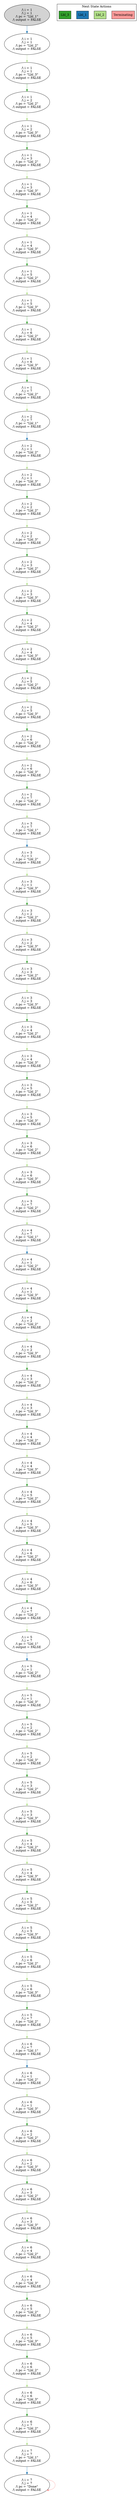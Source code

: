 strict digraph DiskGraph {
edge [colorscheme="paired12"]
nodesep=0.35;
subgraph cluster_graph {
color="white";
507718650282737392 [label="/\\ i = 1\n/\\ j = 1\n/\\ pc = \"Lbl_1\"\n/\\ output = FALSE",style = filled]
507718650282737392 -> -5938198932553839133 [label="",color="2",fontcolor="2"];
-5938198932553839133 [label="/\\ i = 1\n/\\ j = 1\n/\\ pc = \"Lbl_2\"\n/\\ output = FALSE"];
-5938198932553839133 -> 8310018812195399743 [label="",color="3",fontcolor="3"];
8310018812195399743 [label="/\\ i = 1\n/\\ j = 1\n/\\ pc = \"Lbl_3\"\n/\\ output = FALSE"];
8310018812195399743 -> -766314101224559271 [label="",color="4",fontcolor="4"];
-766314101224559271 [label="/\\ i = 1\n/\\ j = 2\n/\\ pc = \"Lbl_2\"\n/\\ output = FALSE"];
-766314101224559271 -> 3141780801039698053 [label="",color="3",fontcolor="3"];
3141780801039698053 [label="/\\ i = 1\n/\\ j = 2\n/\\ pc = \"Lbl_3\"\n/\\ output = FALSE"];
3141780801039698053 -> -4403327719882886449 [label="",color="4",fontcolor="4"];
-4403327719882886449 [label="/\\ i = 1\n/\\ j = 3\n/\\ pc = \"Lbl_2\"\n/\\ output = FALSE"];
-4403327719882886449 -> 2026731262835808019 [label="",color="3",fontcolor="3"];
2026731262835808019 [label="/\\ i = 1\n/\\ j = 3\n/\\ pc = \"Lbl_3\"\n/\\ output = FALSE"];
2026731262835808019 -> 4956225371942546477 [label="",color="4",fontcolor="4"];
4956225371942546477 [label="/\\ i = 1\n/\\ j = 4\n/\\ pc = \"Lbl_2\"\n/\\ output = FALSE"];
4956225371942546477 -> -7346403245698856463 [label="",color="3",fontcolor="3"];
-7346403245698856463 [label="/\\ i = 1\n/\\ j = 4\n/\\ pc = \"Lbl_3\"\n/\\ output = FALSE"];
-7346403245698856463 -> 8318624673872294843 [label="",color="4",fontcolor="4"];
8318624673872294843 [label="/\\ i = 1\n/\\ j = 5\n/\\ pc = \"Lbl_2\"\n/\\ output = FALSE"];
8318624673872294843 -> -5929577639595796889 [label="",color="3",fontcolor="3"];
-5929577639595796889 [label="/\\ i = 1\n/\\ j = 5\n/\\ pc = \"Lbl_3\"\n/\\ output = FALSE"];
-5929577639595796889 -> 3151244287691215617 [label="",color="4",fontcolor="4"];
3151244287691215617 [label="/\\ i = 1\n/\\ j = 6\n/\\ pc = \"Lbl_2\"\n/\\ output = FALSE"];
3151244287691215617 -> -756835190807038243 [label="",color="3",fontcolor="3"];
-756835190807038243 [label="/\\ i = 1\n/\\ j = 6\n/\\ pc = \"Lbl_3\"\n/\\ output = FALSE"];
-756835190807038243 -> 2018398085957061783 [label="",color="4",fontcolor="4"];
2018398085957061783 [label="/\\ i = 1\n/\\ j = 7\n/\\ pc = \"Lbl_2\"\n/\\ output = FALSE"];
2018398085957061783 -> 1989385463108242223 [label="",color="3",fontcolor="3"];
1989385463108242223 [label="/\\ i = 2\n/\\ j = 7\n/\\ pc = \"Lbl_1\"\n/\\ output = FALSE"];
1989385463108242223 -> 41300648097577288 [label="",color="2",fontcolor="2"];
41300648097577288 [label="/\\ i = 2\n/\\ j = 1\n/\\ pc = \"Lbl_2\"\n/\\ output = FALSE"];
41300648097577288 -> -2425501602163499884 [label="",color="3",fontcolor="3"];
-2425501602163499884 [label="/\\ i = 2\n/\\ j = 1\n/\\ pc = \"Lbl_3\"\n/\\ output = FALSE"];
-2425501602163499884 -> 6365974767257524722 [label="",color="4",fontcolor="4"];
6365974767257524722 [label="/\\ i = 2\n/\\ j = 2\n/\\ pc = \"Lbl_2\"\n/\\ output = FALSE"];
6365974767257524722 -> -8747074808606213074 [label="",color="3",fontcolor="3"];
-8747074808606213074 [label="/\\ i = 2\n/\\ j = 2\n/\\ pc = \"Lbl_3\"\n/\\ output = FALSE"];
-8747074808606213074 -> 8061938065375020644 [label="",color="4",fontcolor="4"];
8061938065375020644 [label="/\\ i = 2\n/\\ j = 3\n/\\ pc = \"Lbl_2\"\n/\\ output = FALSE"];
8061938065375020644 -> -5681967780637776968 [label="",color="3",fontcolor="3"];
-5681967780637776968 [label="/\\ i = 2\n/\\ j = 3\n/\\ pc = \"Lbl_3\"\n/\\ output = FALSE"];
-5681967780637776968 -> -1599356728775354234 [label="",color="4",fontcolor="4"];
-1599356728775354234 [label="/\\ i = 2\n/\\ j = 4\n/\\ pc = \"Lbl_2\"\n/\\ output = FALSE"];
-1599356728775354234 -> 3965885784452037978 [label="",color="3",fontcolor="3"];
3965885784452037978 [label="/\\ i = 2\n/\\ j = 4\n/\\ pc = \"Lbl_3\"\n/\\ output = FALSE"];
3965885784452037978 -> -2417223394422814960 [label="",color="4",fontcolor="4"];
-2417223394422814960 [label="/\\ i = 2\n/\\ j = 5\n/\\ pc = \"Lbl_2\"\n/\\ output = FALSE"];
-2417223394422814960 -> 49563499719041740 [label="",color="3",fontcolor="3"];
49563499719041740 [label="/\\ i = 2\n/\\ j = 5\n/\\ pc = \"Lbl_3\"\n/\\ output = FALSE"];
49563499719041740 -> -8737393619195959382 [label="",color="4",fontcolor="4"];
-8737393619195959382 [label="/\\ i = 2\n/\\ j = 6\n/\\ pc = \"Lbl_2\"\n/\\ output = FALSE"];
-8737393619195959382 -> 6375640595178799734 [label="",color="3",fontcolor="3"];
6375640595178799734 [label="/\\ i = 2\n/\\ j = 6\n/\\ pc = \"Lbl_3\"\n/\\ output = FALSE"];
6375640595178799734 -> -5690518660291774404 [label="",color="4",fontcolor="4"];
-5690518660291774404 [label="/\\ i = 2\n/\\ j = 7\n/\\ pc = \"Lbl_2\"\n/\\ output = FALSE"];
-5690518660291774404 -> -4046701252791413861 [label="",color="3",fontcolor="3"];
-4046701252791413861 [label="/\\ i = 3\n/\\ j = 7\n/\\ pc = \"Lbl_1\"\n/\\ output = FALSE"];
-4046701252791413861 -> -2531524818856009220 [label="",color="2",fontcolor="2"];
-2531524818856009220 [label="/\\ i = 3\n/\\ j = 1\n/\\ pc = \"Lbl_2\"\n/\\ output = FALSE"];
-2531524818856009220 -> 151554533984470048 [label="",color="3",fontcolor="3"];
151554533984470048 [label="/\\ i = 3\n/\\ j = 1\n/\\ pc = \"Lbl_3\"\n/\\ output = FALSE"];
151554533984470048 -> -8929246637941472954 [label="",color="4",fontcolor="4"];
-8929246637941472954 [label="/\\ i = 3\n/\\ j = 2\n/\\ pc = \"Lbl_2\"\n/\\ output = FALSE"];
-8929246637941472954 -> 6543915944024728730 [label="",color="3",fontcolor="3"];
6543915944024728730 [label="/\\ i = 3\n/\\ j = 2\n/\\ pc = \"Lbl_3\"\n/\\ output = FALSE"];
6543915944024728730 -> -5499655063763083568 [label="",color="4",fontcolor="4"];
-5499655063763083568 [label="/\\ i = 3\n/\\ j = 3\n/\\ pc = \"Lbl_2\"\n/\\ output = FALSE"];
-5499655063763083568 -> 7883856017694866188 [label="",color="3",fontcolor="3"];
7883856017694866188 [label="/\\ i = 3\n/\\ j = 3\n/\\ pc = \"Lbl_3\"\n/\\ output = FALSE"];
7883856017694866188 -> 3855499817319858226 [label="",color="4",fontcolor="4"];
3855499817319858226 [label="/\\ i = 3\n/\\ j = 4\n/\\ pc = \"Lbl_2\"\n/\\ output = FALSE"];
3855499817319858226 -> -1493746793436862994 [label="",color="3",fontcolor="3"];
-1493746793436862994 [label="/\\ i = 3\n/\\ j = 4\n/\\ pc = \"Lbl_3\"\n/\\ output = FALSE"];
-1493746793436862994 -> 160090053760245668 [label="",color="4",fontcolor="4"];
160090053760245668 [label="/\\ i = 3\n/\\ j = 5\n/\\ pc = \"Lbl_2\"\n/\\ output = FALSE"];
160090053760245668 -> -2522973934370030984 [label="",color="3",fontcolor="3"];
-2522973934370030984 [label="/\\ i = 3\n/\\ j = 5\n/\\ pc = \"Lbl_3\"\n/\\ output = FALSE"];
-2522973934370030984 -> 6553309086628626206 [label="",color="4",fontcolor="4"];
6553309086628626206 [label="/\\ i = 3\n/\\ j = 6\n/\\ pc = \"Lbl_2\"\n/\\ output = FALSE"];
6553309086628626206 -> -8919838142439580990 [label="",color="3",fontcolor="3"];
-8919838142439580990 [label="/\\ i = 3\n/\\ j = 6\n/\\ pc = \"Lbl_3\"\n/\\ output = FALSE"];
-8919838142439580990 -> 7875593169831354504 [label="",color="4",fontcolor="4"];
7875593169831354504 [label="/\\ i = 3\n/\\ j = 7\n/\\ pc = \"Lbl_2\"\n/\\ output = FALSE"];
7875593169831354504 -> -8628853281429405938 [label="",color="3",fontcolor="3"];
-8628853281429405938 [label="/\\ i = 4\n/\\ j = 7\n/\\ pc = \"Lbl_1\"\n/\\ output = FALSE"];
-8628853281429405938 -> -7833683236485968535 [label="",color="2",fontcolor="2"];
-7833683236485968535 [label="/\\ i = 4\n/\\ j = 1\n/\\ pc = \"Lbl_2\"\n/\\ output = FALSE"];
-7833683236485968535 -> 5588249179767728309 [label="",color="3",fontcolor="3"];
5588249179767728309 [label="/\\ i = 4\n/\\ j = 1\n/\\ pc = \"Lbl_3\"\n/\\ output = FALSE"];
5588249179767728309 -> -3781919282590962221 [label="",color="4",fontcolor="4"];
-3781919282590962221 [label="/\\ i = 4\n/\\ j = 2\n/\\ pc = \"Lbl_2\"\n/\\ output = FALSE"];
-3781919282590962221 -> 1533394238891952143 [label="",color="3",fontcolor="3"];
1533394238891952143 [label="/\\ i = 4\n/\\ j = 2\n/\\ pc = \"Lbl_3\"\n/\\ output = FALSE"];
1533394238891952143 -> -271814850094828987 [label="",color="4",fontcolor="4"];
-271814850094828987 [label="/\\ i = 4\n/\\ j = 3\n/\\ pc = \"Lbl_2\"\n/\\ output = FALSE"];
-271814850094828987 -> 2521461954444646297 [label="",color="3",fontcolor="3"];
2521461954444646297 [label="/\\ i = 4\n/\\ j = 3\n/\\ pc = \"Lbl_3\"\n/\\ output = FALSE"];
2521461954444646297 -> 8797326291142306983 [label="",color="4",fontcolor="4"];
8797326291142306983 [label="/\\ i = 4\n/\\ j = 4\n/\\ pc = \"Lbl_2\"\n/\\ output = FALSE"];
8797326291142306983 -> -6570127082498307717 [label="",color="3",fontcolor="3"];
-6570127082498307717 [label="/\\ i = 4\n/\\ j = 4\n/\\ pc = \"Lbl_3\"\n/\\ output = FALSE"];
-6570127082498307717 -> 5597934757022348081 [label="",color="4",fontcolor="4"];
5597934757022348081 [label="/\\ i = 4\n/\\ j = 5\n/\\ pc = \"Lbl_2\"\n/\\ output = FALSE"];
5597934757022348081 -> -7824013021790923027 [label="",color="3",fontcolor="3"];
-7824013021790923027 [label="/\\ i = 4\n/\\ j = 5\n/\\ pc = \"Lbl_3\"\n/\\ output = FALSE"];
-7824013021790923027 -> 1541668041606321035 [label="",color="4",fontcolor="4"];
1541668041606321035 [label="/\\ i = 4\n/\\ j = 6\n/\\ pc = \"Lbl_2\"\n/\\ output = FALSE"];
1541668041606321035 -> -3773660834921023913 [label="",color="3",fontcolor="3"];
-3773660834921023913 [label="/\\ i = 4\n/\\ j = 6\n/\\ pc = \"Lbl_3\"\n/\\ output = FALSE"];
-3773660834921023913 -> 2512066638050266141 [label="",color="4",fontcolor="4"];
2512066638050266141 [label="/\\ i = 4\n/\\ j = 7\n/\\ pc = \"Lbl_2\"\n/\\ output = FALSE"];
2512066638050266141 -> 6056403095833175994 [label="",color="3",fontcolor="3"];
6056403095833175994 [label="/\\ i = 5\n/\\ j = 7\n/\\ pc = \"Lbl_1\"\n/\\ output = FALSE"];
6056403095833175994 -> 5694141706766357981 [label="",color="2",fontcolor="2"];
5694141706766357981 [label="/\\ i = 5\n/\\ j = 1\n/\\ pc = \"Lbl_2\"\n/\\ output = FALSE"];
5694141706766357981 -> -7943788810981756927 [label="",color="3",fontcolor="3"];
-7943788810981756927 [label="/\\ i = 5\n/\\ j = 1\n/\\ pc = \"Lbl_3\"\n/\\ output = FALSE"];
-7943788810981756927 -> 1715697032245474663 [label="",color="4",fontcolor="4"];
1715697032245474663 [label="/\\ i = 5\n/\\ j = 2\n/\\ pc = \"Lbl_2\"\n/\\ output = FALSE"];
1715697032245474663 -> -3960009046180704069 [label="",color="3",fontcolor="3"];
-3960009046180704069 [label="/\\ i = 5\n/\\ j = 2\n/\\ pc = \"Lbl_3\"\n/\\ output = FALSE"];
-3960009046180704069 -> 2339300022861048561 [label="",color="4",fontcolor="4"];
2339300022861048561 [label="/\\ i = 5\n/\\ j = 3\n/\\ pc = \"Lbl_2\"\n/\\ output = FALSE"];
2339300022861048561 -> -93865966008791251 [label="",color="3",fontcolor="3"];
-93865966008791251 [label="/\\ i = 5\n/\\ j = 3\n/\\ pc = \"Lbl_3\"\n/\\ output = FALSE"];
-93865966008791251 -> -6459590639294860269 [label="",color="4",fontcolor="4"];
-6459590639294860269 [label="/\\ i = 5\n/\\ j = 4\n/\\ pc = \"Lbl_2\"\n/\\ output = FALSE"];
-6459590639294860269 -> 8691583432743588303 [label="",color="3",fontcolor="3"];
8691583432743588303 [label="/\\ i = 5\n/\\ j = 4\n/\\ pc = \"Lbl_3\"\n/\\ output = FALSE"];
8691583432743588303 -> -7934408852316296315 [label="",color="4",fontcolor="4"];
-7934408852316296315 [label="/\\ i = 5\n/\\ j = 5\n/\\ pc = \"Lbl_2\"\n/\\ output = FALSE"];
-7934408852316296315 -> 5703537019402505817 [label="",color="3",fontcolor="3"];
5703537019402505817 [label="/\\ i = 5\n/\\ j = 5\n/\\ pc = \"Lbl_3\"\n/\\ output = FALSE"];
5703537019402505817 -> -3951460325284541633 [label="",color="4",fontcolor="4"];
-3951460325284541633 [label="/\\ i = 5\n/\\ j = 6\n/\\ pc = \"Lbl_2\"\n/\\ output = FALSE"];
-3951460325284541633 -> 1724261116774952675 [label="",color="3",fontcolor="3"];
1724261116774952675 [label="/\\ i = 5\n/\\ j = 6\n/\\ pc = \"Lbl_3\"\n/\\ output = FALSE"];
1724261116774952675 -> -103536185535540055 [label="",color="4",fontcolor="4"];
-103536185535540055 [label="/\\ i = 5\n/\\ j = 7\n/\\ pc = \"Lbl_2\"\n/\\ output = FALSE"];
-103536185535540055 -> -501773439465860335 [label="",color="3",fontcolor="3"];
-501773439465860335 [label="/\\ i = 6\n/\\ j = 7\n/\\ pc = \"Lbl_1\"\n/\\ output = FALSE"];
-501773439465860335 -> -2161628286380891786 [label="",color="2",fontcolor="2"];
-2161628286380891786 [label="/\\ i = 6\n/\\ j = 1\n/\\ pc = \"Lbl_2\"\n/\\ output = FALSE"];
-2161628286380891786 -> 4378628148182025386 [label="",color="3",fontcolor="3"];
4378628148182025386 [label="/\\ i = 6\n/\\ j = 1\n/\\ pc = \"Lbl_3\"\n/\\ output = FALSE"];
4378628148182025386 -> -4987001648406478388 [label="",color="4",fontcolor="4"];
-4987001648406478388 [label="/\\ i = 6\n/\\ j = 2\n/\\ pc = \"Lbl_2\"\n/\\ output = FALSE"];
-4987001648406478388 -> 7209917692316214288 [label="",color="3",fontcolor="3"];
7209917692316214288 [label="/\\ i = 6\n/\\ j = 2\n/\\ pc = \"Lbl_3\"\n/\\ output = FALSE"];
7209917692316214288 -> -8254216540087574950 [label="",color="4",fontcolor="4"];
-8254216540087574950 [label="/\\ i = 6\n/\\ j = 3\n/\\ pc = \"Lbl_2\"\n/\\ output = FALSE"];
-8254216540087574950 -> 6032422539581668230 [label="",color="3",fontcolor="3"];
6032422539581668230 [label="/\\ i = 6\n/\\ j = 3\n/\\ pc = \"Lbl_3\"\n/\\ output = FALSE"];
6032422539581668230 -> 819393146411221176 [label="",color="4",fontcolor="4"];
819393146411221176 [label="/\\ i = 6\n/\\ j = 4\n/\\ pc = \"Lbl_2\"\n/\\ output = FALSE"];
819393146411221176 -> -3054768598002883228 [label="",color="3",fontcolor="3"];
-3054768598002883228 [label="/\\ i = 6\n/\\ j = 4\n/\\ pc = \"Lbl_3\"\n/\\ output = FALSE"];
-3054768598002883228 -> 4388384140352282414 [label="",color="4",fontcolor="4"];
4388384140352282414 [label="/\\ i = 6\n/\\ j = 5\n/\\ pc = \"Lbl_2\"\n/\\ output = FALSE"];
4388384140352282414 -> -2151887727638217998 [label="",color="3",fontcolor="3"];
-2151887727638217998 [label="/\\ i = 6\n/\\ j = 5\n/\\ pc = \"Lbl_3\"\n/\\ output = FALSE"];
-2151887727638217998 -> 7218261903502655380 [label="",color="4",fontcolor="4"];
7218261903502655380 [label="/\\ i = 6\n/\\ j = 6\n/\\ pc = \"Lbl_2\"\n/\\ output = FALSE"];
7218261903502655380 -> -4978672858835412408 [label="",color="3",fontcolor="3"];
-4978672858835412408 [label="/\\ i = 6\n/\\ j = 6\n/\\ pc = \"Lbl_3\"\n/\\ output = FALSE"];
-4978672858835412408 -> 6022956829747601410 [label="",color="4",fontcolor="4"];
6022956829747601410 [label="/\\ i = 6\n/\\ j = 7\n/\\ pc = \"Lbl_2\"\n/\\ output = FALSE"];
6022956829747601410 -> 2685793100847156133 [label="",color="3",fontcolor="3"];
2685793100847156133 [label="/\\ i = 7\n/\\ j = 7\n/\\ pc = \"Lbl_1\"\n/\\ output = FALSE"];
2685793100847156133 -> 6123625181162593583 [label="",color="2",fontcolor="2"];
6123625181162593583 [label="/\\ i = 7\n/\\ j = 7\n/\\ pc = \"Done\"\n/\\ output = FALSE"];
6123625181162593583 -> 6123625181162593583 [label="",color="5",fontcolor="5"];
{rank = same; 507718650282737392;}
{rank = same; -5938198932553839133;}
{rank = same; 8310018812195399743;}
{rank = same; -766314101224559271;}
{rank = same; 3141780801039698053;}
{rank = same; -4403327719882886449;}
{rank = same; 2026731262835808019;}
{rank = same; 4956225371942546477;}
{rank = same; -7346403245698856463;}
{rank = same; 8318624673872294843;}
{rank = same; -5929577639595796889;}
{rank = same; 3151244287691215617;}
{rank = same; -756835190807038243;}
{rank = same; 2018398085957061783;}
{rank = same; 1989385463108242223;}
{rank = same; 41300648097577288;}
{rank = same; -2425501602163499884;}
{rank = same; 6365974767257524722;}
{rank = same; -8747074808606213074;}
{rank = same; 8061938065375020644;}
{rank = same; -5681967780637776968;}
{rank = same; -1599356728775354234;}
{rank = same; 3965885784452037978;}
{rank = same; -2417223394422814960;}
{rank = same; 49563499719041740;}
{rank = same; -8737393619195959382;}
{rank = same; 6375640595178799734;}
{rank = same; -5690518660291774404;}
{rank = same; -4046701252791413861;}
{rank = same; -2531524818856009220;}
{rank = same; 151554533984470048;}
{rank = same; -8929246637941472954;}
{rank = same; 6543915944024728730;}
{rank = same; -5499655063763083568;}
{rank = same; 7883856017694866188;}
{rank = same; 3855499817319858226;}
{rank = same; -1493746793436862994;}
{rank = same; 160090053760245668;}
{rank = same; -2522973934370030984;}
{rank = same; 6553309086628626206;}
{rank = same; -8919838142439580990;}
{rank = same; 7875593169831354504;}
{rank = same; -8628853281429405938;}
{rank = same; -7833683236485968535;}
{rank = same; 5588249179767728309;}
{rank = same; -3781919282590962221;}
{rank = same; 1533394238891952143;}
{rank = same; -271814850094828987;}
{rank = same; 2521461954444646297;}
{rank = same; 8797326291142306983;}
{rank = same; -6570127082498307717;}
{rank = same; 5597934757022348081;}
{rank = same; -7824013021790923027;}
{rank = same; 1541668041606321035;}
{rank = same; -3773660834921023913;}
{rank = same; 2512066638050266141;}
{rank = same; 6056403095833175994;}
{rank = same; 5694141706766357981;}
{rank = same; -7943788810981756927;}
{rank = same; 1715697032245474663;}
{rank = same; -3960009046180704069;}
{rank = same; 2339300022861048561;}
{rank = same; -93865966008791251;}
{rank = same; -6459590639294860269;}
{rank = same; 8691583432743588303;}
{rank = same; -7934408852316296315;}
{rank = same; 5703537019402505817;}
{rank = same; -3951460325284541633;}
{rank = same; 1724261116774952675;}
{rank = same; -103536185535540055;}
{rank = same; -501773439465860335;}
{rank = same; -2161628286380891786;}
{rank = same; 4378628148182025386;}
{rank = same; -4987001648406478388;}
{rank = same; 7209917692316214288;}
{rank = same; -8254216540087574950;}
{rank = same; 6032422539581668230;}
{rank = same; 819393146411221176;}
{rank = same; -3054768598002883228;}
{rank = same; 4388384140352282414;}
{rank = same; -2151887727638217998;}
{rank = same; 7218261903502655380;}
{rank = same; -4978672858835412408;}
{rank = same; 6022956829747601410;}
{rank = same; 2685793100847156133;}
{rank = same; 6123625181162593583;}
}
subgraph cluster_legend {graph[style=bold];label = "Next State Actions" style="solid"
node [ labeljust="l",colorscheme="paired12",style=filled,shape=record ]
Terminating [label="Terminating",fillcolor=5]
Lbl_2 [label="Lbl_2",fillcolor=3]
Lbl_1 [label="Lbl_1",fillcolor=2]
Lbl_3 [label="Lbl_3",fillcolor=4]
}}